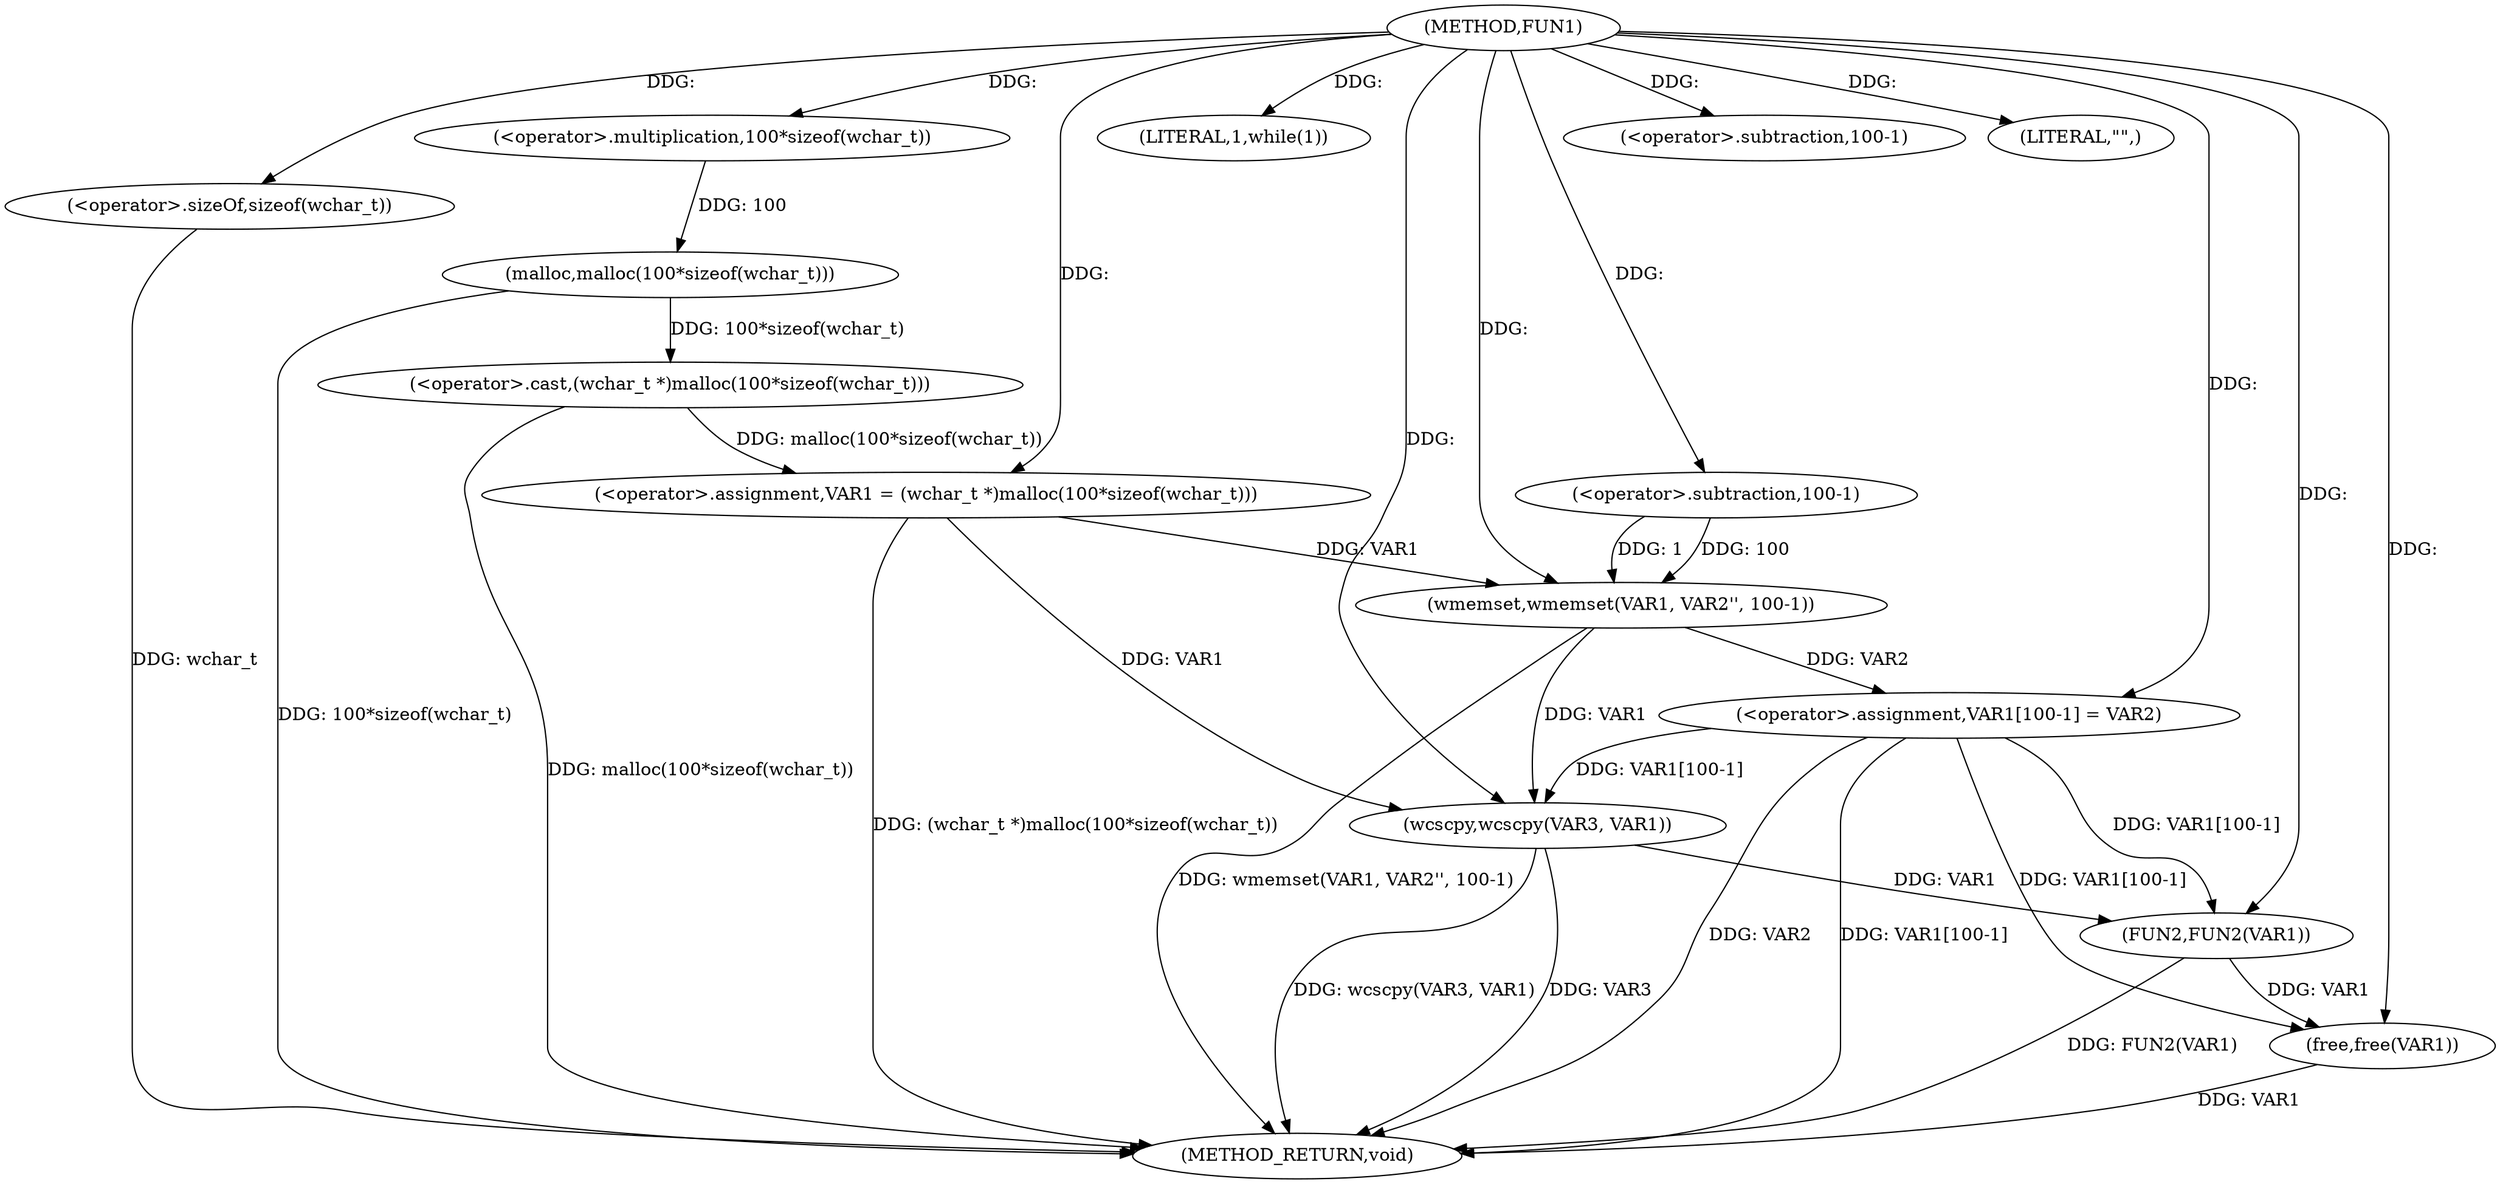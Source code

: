 digraph FUN1 {  
"1000100" [label = "(METHOD,FUN1)" ]
"1000138" [label = "(METHOD_RETURN,void)" ]
"1000103" [label = "(<operator>.assignment,VAR1 = (wchar_t *)malloc(100*sizeof(wchar_t)))" ]
"1000105" [label = "(<operator>.cast,(wchar_t *)malloc(100*sizeof(wchar_t)))" ]
"1000107" [label = "(malloc,malloc(100*sizeof(wchar_t)))" ]
"1000108" [label = "(<operator>.multiplication,100*sizeof(wchar_t))" ]
"1000110" [label = "(<operator>.sizeOf,sizeof(wchar_t))" ]
"1000113" [label = "(LITERAL,1,while(1))" ]
"1000115" [label = "(wmemset,wmemset(VAR1, VAR2'', 100-1))" ]
"1000118" [label = "(<operator>.subtraction,100-1)" ]
"1000121" [label = "(<operator>.assignment,VAR1[100-1] = VAR2)" ]
"1000124" [label = "(<operator>.subtraction,100-1)" ]
"1000130" [label = "(LITERAL,\"\",)" ]
"1000131" [label = "(wcscpy,wcscpy(VAR3, VAR1))" ]
"1000134" [label = "(FUN2,FUN2(VAR1))" ]
"1000136" [label = "(free,free(VAR1))" ]
  "1000107" -> "1000138"  [ label = "DDG: 100*sizeof(wchar_t)"] 
  "1000105" -> "1000138"  [ label = "DDG: malloc(100*sizeof(wchar_t))"] 
  "1000103" -> "1000138"  [ label = "DDG: (wchar_t *)malloc(100*sizeof(wchar_t))"] 
  "1000131" -> "1000138"  [ label = "DDG: VAR3"] 
  "1000121" -> "1000138"  [ label = "DDG: VAR2"] 
  "1000110" -> "1000138"  [ label = "DDG: wchar_t"] 
  "1000136" -> "1000138"  [ label = "DDG: VAR1"] 
  "1000134" -> "1000138"  [ label = "DDG: FUN2(VAR1)"] 
  "1000115" -> "1000138"  [ label = "DDG: wmemset(VAR1, VAR2'', 100-1)"] 
  "1000121" -> "1000138"  [ label = "DDG: VAR1[100-1]"] 
  "1000131" -> "1000138"  [ label = "DDG: wcscpy(VAR3, VAR1)"] 
  "1000105" -> "1000103"  [ label = "DDG: malloc(100*sizeof(wchar_t))"] 
  "1000100" -> "1000103"  [ label = "DDG: "] 
  "1000107" -> "1000105"  [ label = "DDG: 100*sizeof(wchar_t)"] 
  "1000108" -> "1000107"  [ label = "DDG: 100"] 
  "1000100" -> "1000108"  [ label = "DDG: "] 
  "1000100" -> "1000110"  [ label = "DDG: "] 
  "1000100" -> "1000113"  [ label = "DDG: "] 
  "1000103" -> "1000115"  [ label = "DDG: VAR1"] 
  "1000100" -> "1000115"  [ label = "DDG: "] 
  "1000118" -> "1000115"  [ label = "DDG: 100"] 
  "1000118" -> "1000115"  [ label = "DDG: 1"] 
  "1000100" -> "1000118"  [ label = "DDG: "] 
  "1000115" -> "1000121"  [ label = "DDG: VAR2"] 
  "1000100" -> "1000121"  [ label = "DDG: "] 
  "1000100" -> "1000124"  [ label = "DDG: "] 
  "1000100" -> "1000130"  [ label = "DDG: "] 
  "1000100" -> "1000131"  [ label = "DDG: "] 
  "1000103" -> "1000131"  [ label = "DDG: VAR1"] 
  "1000121" -> "1000131"  [ label = "DDG: VAR1[100-1]"] 
  "1000115" -> "1000131"  [ label = "DDG: VAR1"] 
  "1000131" -> "1000134"  [ label = "DDG: VAR1"] 
  "1000121" -> "1000134"  [ label = "DDG: VAR1[100-1]"] 
  "1000100" -> "1000134"  [ label = "DDG: "] 
  "1000134" -> "1000136"  [ label = "DDG: VAR1"] 
  "1000121" -> "1000136"  [ label = "DDG: VAR1[100-1]"] 
  "1000100" -> "1000136"  [ label = "DDG: "] 
}
